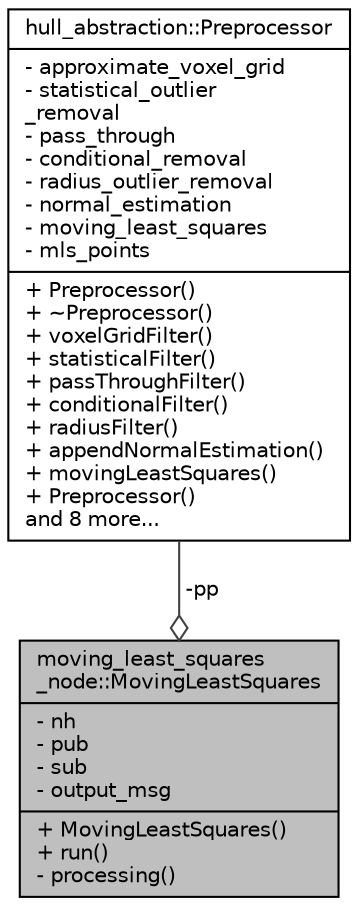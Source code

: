 digraph "moving_least_squares_node::MovingLeastSquares"
{
 // INTERACTIVE_SVG=YES
 // LATEX_PDF_SIZE
  edge [fontname="Helvetica",fontsize="10",labelfontname="Helvetica",labelfontsize="10"];
  node [fontname="Helvetica",fontsize="10",shape=record];
  Node1 [label="{moving_least_squares\l_node::MovingLeastSquares\n|- nh\l- pub\l- sub\l- output_msg\l|+ MovingLeastSquares()\l+ run()\l- processing()\l}",height=0.2,width=0.4,color="black", fillcolor="grey75", style="filled", fontcolor="black",tooltip="Class utilizing moving least squares method."];
  Node2 -> Node1 [color="grey25",fontsize="10",style="solid",label=" -pp" ,arrowhead="odiamond",fontname="Helvetica"];
  Node2 [label="{hull_abstraction::Preprocessor\n|- approximate_voxel_grid\l- statistical_outlier\l_removal\l- pass_through\l- conditional_removal\l- radius_outlier_removal\l- normal_estimation\l- moving_least_squares\l- mls_points\l|+ Preprocessor()\l+ ~Preprocessor()\l+ voxelGridFilter()\l+ statisticalFilter()\l+ passThroughFilter()\l+ conditionalFilter()\l+ radiusFilter()\l+ appendNormalEstimation()\l+ movingLeastSquares()\l+ Preprocessor()\land 8 more...\l}",height=0.2,width=0.4,color="black", fillcolor="white", style="filled",URL="$classhull__abstraction_1_1_preprocessor.html",tooltip="The Preprocessor class."];
}
